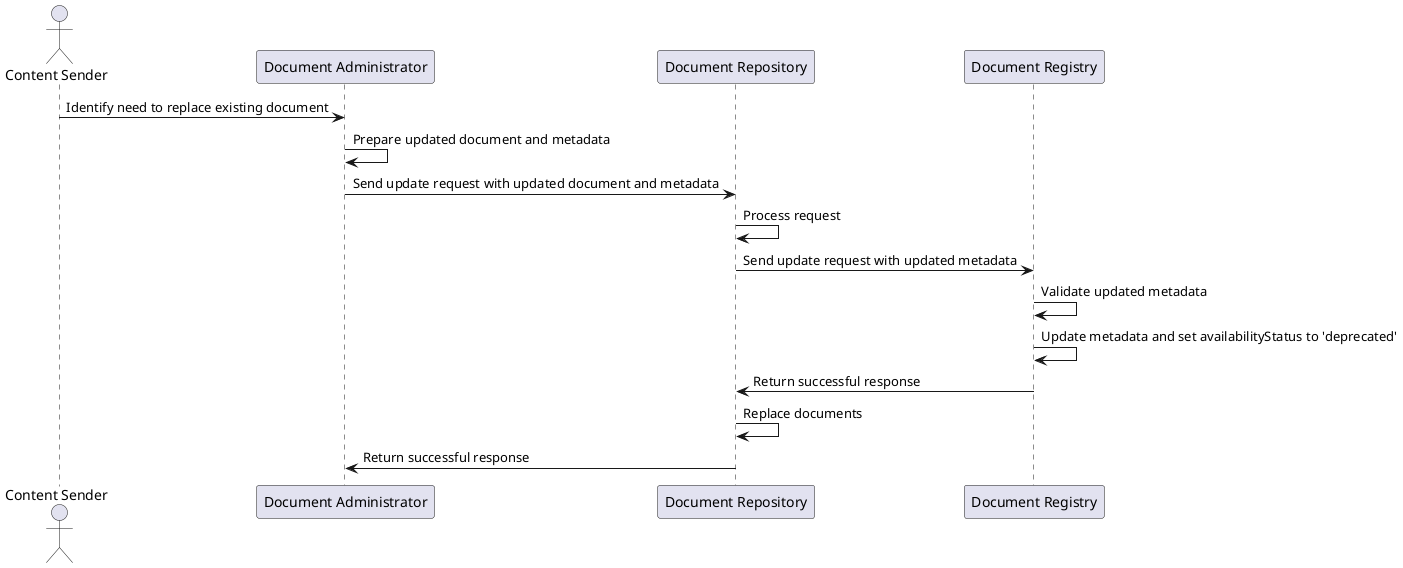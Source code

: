 @startuml
actor "Content Sender" as CS
participant "Document Administrator" as DS
participant "Document Repository" as DR
participant "Document Registry" as DReg

CS -> DS: Identify need to replace existing document
DS -> DS: Prepare updated document and metadata
DS -> DR: Send update request with updated document and metadata
DR -> DR: Process request
DR -> DReg: Send update request with updated metadata
DReg -> DReg: Validate updated metadata
DReg -> DReg: Update metadata and set availabilityStatus to 'deprecated'
DReg -> DR: Return successful response
DR -> DR: Replace documents
DR -> DS: Return successful response
@enduml
